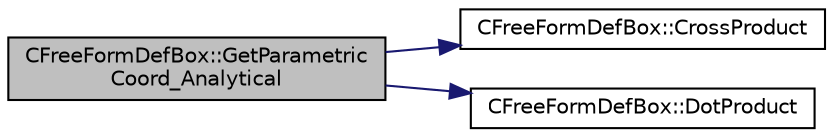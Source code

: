 digraph "CFreeFormDefBox::GetParametricCoord_Analytical"
{
 // LATEX_PDF_SIZE
  edge [fontname="Helvetica",fontsize="10",labelfontname="Helvetica",labelfontsize="10"];
  node [fontname="Helvetica",fontsize="10",shape=record];
  rankdir="LR";
  Node1 [label="CFreeFormDefBox::GetParametric\lCoord_Analytical",height=0.2,width=0.4,color="black", fillcolor="grey75", style="filled", fontcolor="black",tooltip="Set the cartesian coords of a point in R^3 and convert them to the parametric coords of our parametri..."];
  Node1 -> Node2 [color="midnightblue",fontsize="10",style="solid",fontname="Helvetica"];
  Node2 [label="CFreeFormDefBox::CrossProduct",height=0.2,width=0.4,color="black", fillcolor="white", style="filled",URL="$classCFreeFormDefBox.html#ad758c94aa2f93769be274ba2c41a6115",tooltip="Compute the cross product."];
  Node1 -> Node3 [color="midnightblue",fontsize="10",style="solid",fontname="Helvetica"];
  Node3 [label="CFreeFormDefBox::DotProduct",height=0.2,width=0.4,color="black", fillcolor="white", style="filled",URL="$classCFreeFormDefBox.html#a3649952fb736b182e69ad211612425dc",tooltip="Compute the doc product."];
}
